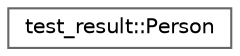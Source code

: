 digraph "类继承关系图"
{
 // LATEX_PDF_SIZE
  bgcolor="transparent";
  edge [fontname=Helvetica,fontsize=10,labelfontname=Helvetica,labelfontsize=10];
  node [fontname=Helvetica,fontsize=10,shape=box,height=0.2,width=0.4];
  rankdir="LR";
  Node0 [id="Node000000",label="test_result::Person",height=0.2,width=0.4,color="grey40", fillcolor="white", style="filled",URL="$structtest__result_1_1_person.html",tooltip=" "];
}
